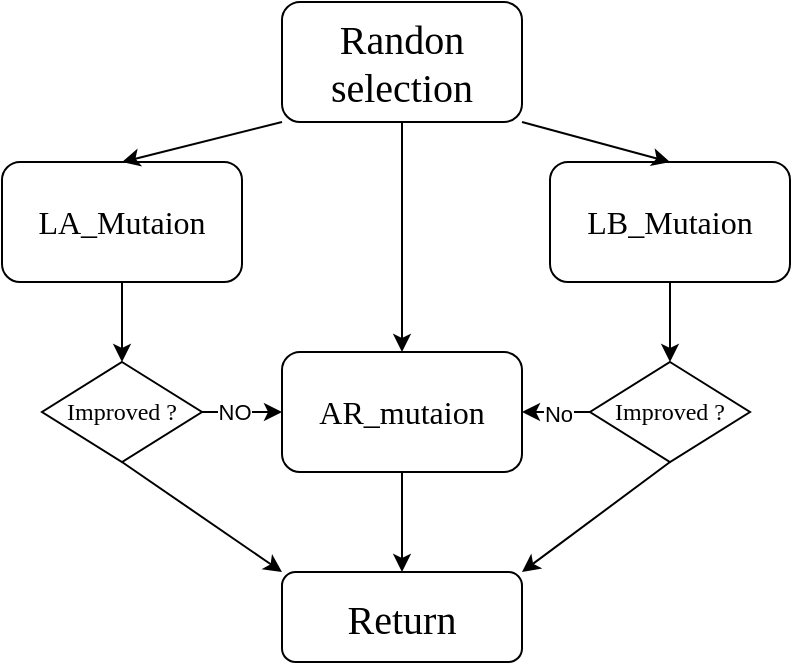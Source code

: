 <mxfile version="26.1.0">
  <diagram name="第 1 页" id="6sPDzkarsZc_ihOpHrEi">
    <mxGraphModel dx="1430" dy="757" grid="1" gridSize="10" guides="1" tooltips="1" connect="1" arrows="1" fold="1" page="1" pageScale="1" pageWidth="827" pageHeight="1169" math="0" shadow="0">
      <root>
        <mxCell id="0" />
        <mxCell id="1" parent="0" />
        <mxCell id="ErAJzIFRvoGB1Z3KaKbO-2" value="&lt;span lang=&quot;EN-US&quot; style=&quot;font-size: 12pt;&quot;&gt;LA_Mutaion&lt;/span&gt;" style="rounded=1;whiteSpace=wrap;html=1;fontFamily=Times New Roman;" vertex="1" parent="1">
          <mxGeometry x="160" y="350" width="120" height="60" as="geometry" />
        </mxCell>
        <mxCell id="ErAJzIFRvoGB1Z3KaKbO-3" value="&lt;span lang=&quot;EN-US&quot; style=&quot;font-size: 12pt;&quot;&gt;LB_Mutaion&lt;/span&gt;" style="rounded=1;whiteSpace=wrap;html=1;fontFamily=Times New Roman;" vertex="1" parent="1">
          <mxGeometry x="434" y="350" width="120" height="60" as="geometry" />
        </mxCell>
        <mxCell id="ErAJzIFRvoGB1Z3KaKbO-4" value="&lt;span style=&quot;font-size:12.0pt;line-height:&lt;br/&gt;150%;font-family:&amp;quot;Times New Roman&amp;quot;,serif;mso-fareast-font-family:宋体;mso-fareast-theme-font:&lt;br/&gt;minor-fareast;mso-bidi-theme-font:minor-bidi;mso-font-kerning:1.0pt;mso-ansi-language:&lt;br/&gt;EN-US;mso-fareast-language:ZH-CN;mso-bidi-language:AR-SA&quot; lang=&quot;EN-US&quot;&gt;AR_mutaion&lt;/span&gt;" style="rounded=1;whiteSpace=wrap;html=1;" vertex="1" parent="1">
          <mxGeometry x="300" y="445" width="120" height="60" as="geometry" />
        </mxCell>
        <mxCell id="ErAJzIFRvoGB1Z3KaKbO-5" value="Randon selection" style="rounded=1;whiteSpace=wrap;html=1;fontSize=20;fontFamily=Times New Roman;" vertex="1" parent="1">
          <mxGeometry x="300" y="270" width="120" height="60" as="geometry" />
        </mxCell>
        <mxCell id="ErAJzIFRvoGB1Z3KaKbO-9" value="&lt;span data-slate-fragment=&quot;JTVCJTdCJTIydHlwZSUyMiUzQSUyMnBhcmFncmFwaCUyMiUyQyUyMmNoaWxkcmVuJTIyJTNBJTVCJTdCJTIyaWQlMjIlM0ElMjJCYWo3bkRtcW5lJTIyJTJDJTIycGFyYUlkeCUyMiUzQTAlMkMlMjJzcmMlMjIlM0ElMjJJZiUyMG5vJTIwaW1wcm92ZW1lbnQlMjIlMkMlMjJkc3QlMjIlM0ElMjIlRTUlQTYlODIlRTYlOUUlOUMlRTYlQjIlQTElRTYlOUMlODklRTYlOTQlQjklRTUlOTYlODQlMjIlMkMlMjJtZXRhZGF0YSUyMiUzQSUyMiUyMiUyQyUyMm1hdGNoZXMlMjIlM0FudWxsJTJDJTIybWV0YURhdGElMjIlM0ElNUIlNUQlMkMlMjJ0ZXh0JTIyJTNBJTIySWYlMjBubyUyMGltcHJvdmVtZW50JTIyJTdEJTVEJTdEJTVE&quot; style=&quot;white-space: pre;&quot;&gt;Improved ?&lt;/span&gt;" style="rhombus;whiteSpace=wrap;html=1;fontFamily=Times New Roman;" vertex="1" parent="1">
          <mxGeometry x="180" y="450" width="80" height="50" as="geometry" />
        </mxCell>
        <mxCell id="ErAJzIFRvoGB1Z3KaKbO-12" value="" style="endArrow=classic;html=1;rounded=0;exitX=0.5;exitY=1;exitDx=0;exitDy=0;entryX=0.5;entryY=0;entryDx=0;entryDy=0;" edge="1" parent="1" source="ErAJzIFRvoGB1Z3KaKbO-5" target="ErAJzIFRvoGB1Z3KaKbO-4">
          <mxGeometry width="50" height="50" relative="1" as="geometry">
            <mxPoint x="330" y="410" as="sourcePoint" />
            <mxPoint x="380" y="360" as="targetPoint" />
          </mxGeometry>
        </mxCell>
        <mxCell id="ErAJzIFRvoGB1Z3KaKbO-13" value="" style="endArrow=classic;html=1;rounded=0;exitX=0;exitY=1;exitDx=0;exitDy=0;entryX=0.5;entryY=0;entryDx=0;entryDy=0;" edge="1" parent="1" source="ErAJzIFRvoGB1Z3KaKbO-5" target="ErAJzIFRvoGB1Z3KaKbO-2">
          <mxGeometry width="50" height="50" relative="1" as="geometry">
            <mxPoint x="230" y="330" as="sourcePoint" />
            <mxPoint x="280" y="280" as="targetPoint" />
          </mxGeometry>
        </mxCell>
        <mxCell id="ErAJzIFRvoGB1Z3KaKbO-14" value="" style="endArrow=classic;html=1;rounded=0;exitX=1;exitY=1;exitDx=0;exitDy=0;entryX=0.5;entryY=0;entryDx=0;entryDy=0;" edge="1" parent="1" source="ErAJzIFRvoGB1Z3KaKbO-5" target="ErAJzIFRvoGB1Z3KaKbO-3">
          <mxGeometry width="50" height="50" relative="1" as="geometry">
            <mxPoint x="310" y="310" as="sourcePoint" />
            <mxPoint x="240" y="360" as="targetPoint" />
          </mxGeometry>
        </mxCell>
        <mxCell id="ErAJzIFRvoGB1Z3KaKbO-15" value="" style="endArrow=classic;html=1;rounded=0;exitX=1;exitY=0.5;exitDx=0;exitDy=0;" edge="1" parent="1" source="ErAJzIFRvoGB1Z3KaKbO-9" target="ErAJzIFRvoGB1Z3KaKbO-4">
          <mxGeometry width="50" height="50" relative="1" as="geometry">
            <mxPoint x="210" y="580" as="sourcePoint" />
            <mxPoint x="260" y="530" as="targetPoint" />
          </mxGeometry>
        </mxCell>
        <mxCell id="ErAJzIFRvoGB1Z3KaKbO-16" value="NO" style="edgeLabel;html=1;align=center;verticalAlign=middle;resizable=0;points=[];" vertex="1" connectable="0" parent="ErAJzIFRvoGB1Z3KaKbO-15">
          <mxGeometry x="-0.193" relative="1" as="geometry">
            <mxPoint as="offset" />
          </mxGeometry>
        </mxCell>
        <mxCell id="ErAJzIFRvoGB1Z3KaKbO-17" value="&lt;span data-slate-fragment=&quot;JTVCJTdCJTIydHlwZSUyMiUzQSUyMnBhcmFncmFwaCUyMiUyQyUyMmNoaWxkcmVuJTIyJTNBJTVCJTdCJTIyaWQlMjIlM0ElMjJCYWo3bkRtcW5lJTIyJTJDJTIycGFyYUlkeCUyMiUzQTAlMkMlMjJzcmMlMjIlM0ElMjJJZiUyMG5vJTIwaW1wcm92ZW1lbnQlMjIlMkMlMjJkc3QlMjIlM0ElMjIlRTUlQTYlODIlRTYlOUUlOUMlRTYlQjIlQTElRTYlOUMlODklRTYlOTQlQjklRTUlOTYlODQlMjIlMkMlMjJtZXRhZGF0YSUyMiUzQSUyMiUyMiUyQyUyMm1hdGNoZXMlMjIlM0FudWxsJTJDJTIybWV0YURhdGElMjIlM0ElNUIlNUQlMkMlMjJ0ZXh0JTIyJTNBJTIySWYlMjBubyUyMGltcHJvdmVtZW50JTIyJTdEJTVEJTdEJTVE&quot; style=&quot;white-space: pre;&quot;&gt;Improved ?&lt;/span&gt;" style="rhombus;whiteSpace=wrap;html=1;fontFamily=Times New Roman;" vertex="1" parent="1">
          <mxGeometry x="454" y="450" width="80" height="50" as="geometry" />
        </mxCell>
        <mxCell id="ErAJzIFRvoGB1Z3KaKbO-18" value="" style="endArrow=classic;html=1;rounded=0;entryX=1;entryY=0.5;entryDx=0;entryDy=0;exitX=0;exitY=0.5;exitDx=0;exitDy=0;" edge="1" parent="1" source="ErAJzIFRvoGB1Z3KaKbO-17" target="ErAJzIFRvoGB1Z3KaKbO-4">
          <mxGeometry width="50" height="50" relative="1" as="geometry">
            <mxPoint x="400" y="570" as="sourcePoint" />
            <mxPoint x="450" y="520" as="targetPoint" />
          </mxGeometry>
        </mxCell>
        <mxCell id="ErAJzIFRvoGB1Z3KaKbO-19" value="No" style="edgeLabel;html=1;align=center;verticalAlign=middle;resizable=0;points=[];" vertex="1" connectable="0" parent="ErAJzIFRvoGB1Z3KaKbO-18">
          <mxGeometry x="-0.05" y="1" relative="1" as="geometry">
            <mxPoint as="offset" />
          </mxGeometry>
        </mxCell>
        <mxCell id="ErAJzIFRvoGB1Z3KaKbO-20" value="" style="endArrow=classic;html=1;rounded=0;exitX=0.5;exitY=1;exitDx=0;exitDy=0;entryX=0.5;entryY=0;entryDx=0;entryDy=0;" edge="1" parent="1" source="ErAJzIFRvoGB1Z3KaKbO-2" target="ErAJzIFRvoGB1Z3KaKbO-9">
          <mxGeometry width="50" height="50" relative="1" as="geometry">
            <mxPoint x="140" y="580" as="sourcePoint" />
            <mxPoint x="190" y="530" as="targetPoint" />
          </mxGeometry>
        </mxCell>
        <mxCell id="ErAJzIFRvoGB1Z3KaKbO-21" value="" style="endArrow=classic;html=1;rounded=0;exitX=0.5;exitY=1;exitDx=0;exitDy=0;entryX=0.5;entryY=0;entryDx=0;entryDy=0;" edge="1" parent="1" source="ErAJzIFRvoGB1Z3KaKbO-3" target="ErAJzIFRvoGB1Z3KaKbO-17">
          <mxGeometry width="50" height="50" relative="1" as="geometry">
            <mxPoint x="430" y="600" as="sourcePoint" />
            <mxPoint x="480" y="550" as="targetPoint" />
          </mxGeometry>
        </mxCell>
        <mxCell id="ErAJzIFRvoGB1Z3KaKbO-23" value="" style="endArrow=classic;html=1;rounded=0;exitX=0.5;exitY=1;exitDx=0;exitDy=0;entryX=0;entryY=0;entryDx=0;entryDy=0;" edge="1" parent="1" source="ErAJzIFRvoGB1Z3KaKbO-9" target="ErAJzIFRvoGB1Z3KaKbO-26">
          <mxGeometry width="50" height="50" relative="1" as="geometry">
            <mxPoint x="270" y="580" as="sourcePoint" />
            <mxPoint x="260" y="560" as="targetPoint" />
          </mxGeometry>
        </mxCell>
        <mxCell id="ErAJzIFRvoGB1Z3KaKbO-24" value="" style="endArrow=classic;html=1;rounded=0;exitX=0.5;exitY=1;exitDx=0;exitDy=0;entryX=1;entryY=0;entryDx=0;entryDy=0;" edge="1" parent="1" source="ErAJzIFRvoGB1Z3KaKbO-17" target="ErAJzIFRvoGB1Z3KaKbO-26">
          <mxGeometry width="50" height="50" relative="1" as="geometry">
            <mxPoint x="440" y="590" as="sourcePoint" />
            <mxPoint x="430" y="550" as="targetPoint" />
          </mxGeometry>
        </mxCell>
        <mxCell id="ErAJzIFRvoGB1Z3KaKbO-25" value="" style="endArrow=classic;html=1;rounded=0;exitX=0.5;exitY=1;exitDx=0;exitDy=0;entryX=0.5;entryY=0;entryDx=0;entryDy=0;" edge="1" parent="1" source="ErAJzIFRvoGB1Z3KaKbO-4" target="ErAJzIFRvoGB1Z3KaKbO-26">
          <mxGeometry width="50" height="50" relative="1" as="geometry">
            <mxPoint x="360" y="520" as="sourcePoint" />
            <mxPoint x="360" y="550" as="targetPoint" />
          </mxGeometry>
        </mxCell>
        <mxCell id="ErAJzIFRvoGB1Z3KaKbO-26" value="Return" style="rounded=1;whiteSpace=wrap;html=1;fontFamily=Times New Roman;fontSize=20;" vertex="1" parent="1">
          <mxGeometry x="300" y="555" width="120" height="45" as="geometry" />
        </mxCell>
      </root>
    </mxGraphModel>
  </diagram>
</mxfile>
